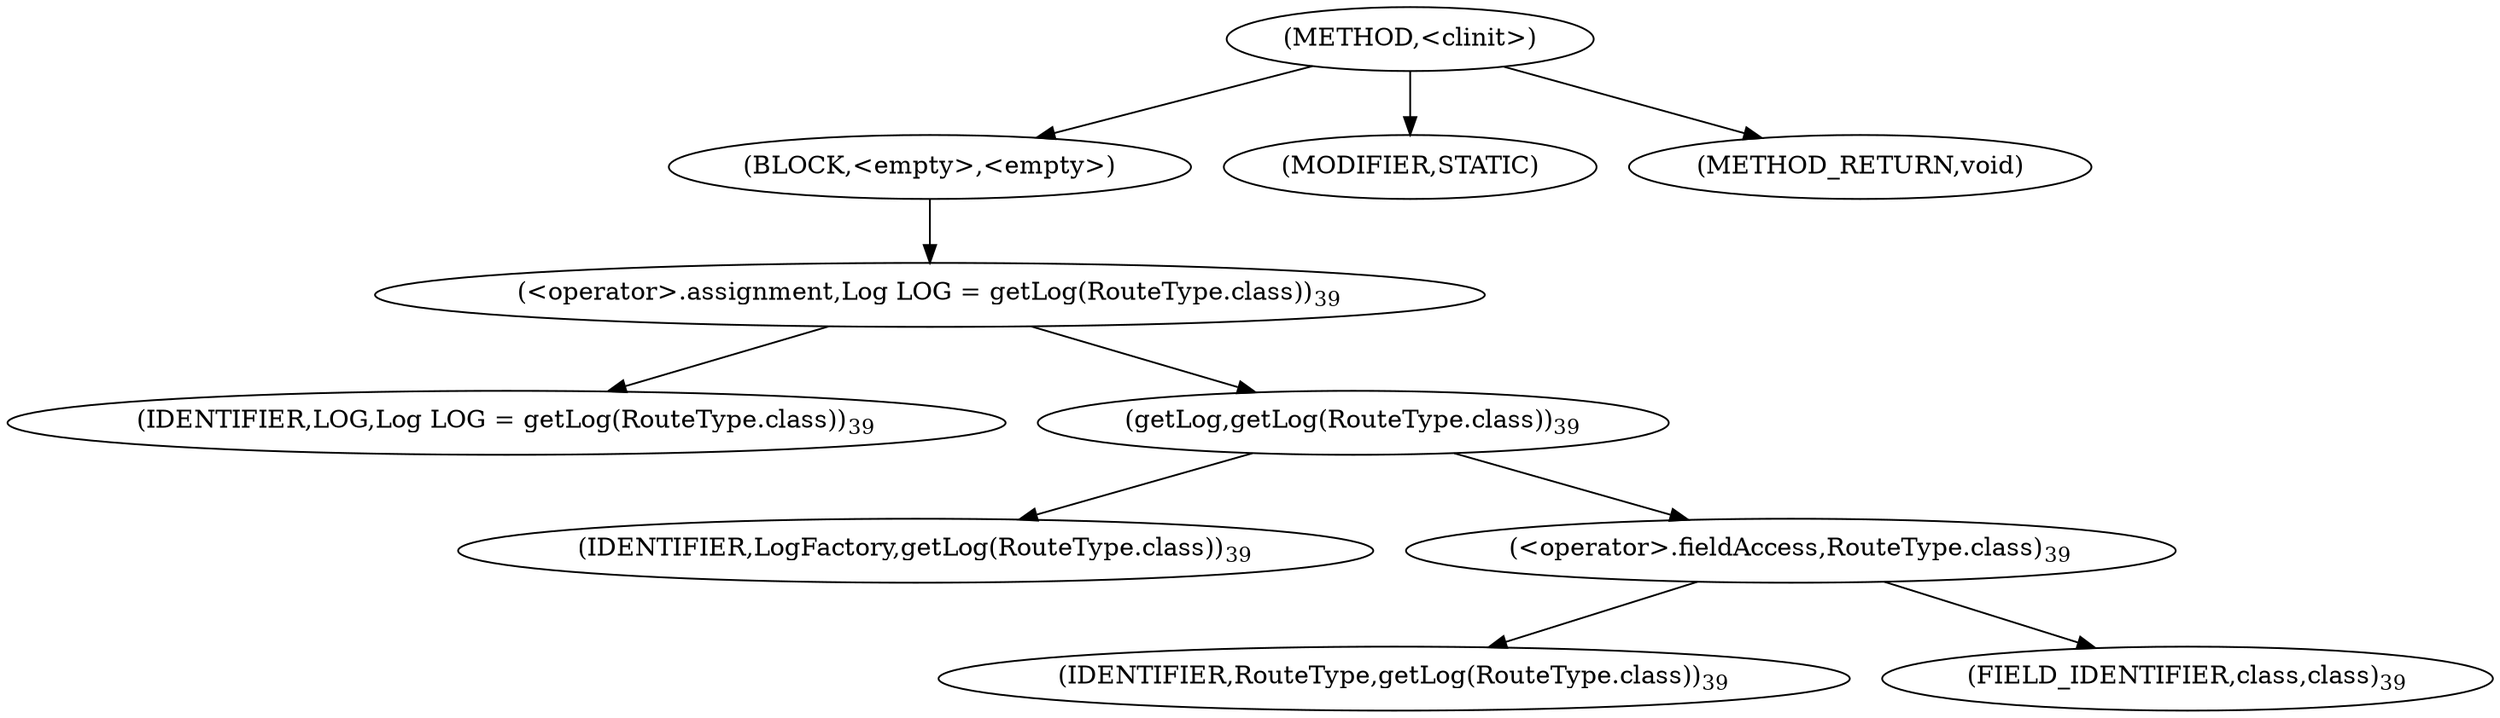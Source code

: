 digraph "&lt;clinit&gt;" {  
"535" [label = <(METHOD,&lt;clinit&gt;)> ]
"536" [label = <(BLOCK,&lt;empty&gt;,&lt;empty&gt;)> ]
"537" [label = <(&lt;operator&gt;.assignment,Log LOG = getLog(RouteType.class))<SUB>39</SUB>> ]
"538" [label = <(IDENTIFIER,LOG,Log LOG = getLog(RouteType.class))<SUB>39</SUB>> ]
"539" [label = <(getLog,getLog(RouteType.class))<SUB>39</SUB>> ]
"540" [label = <(IDENTIFIER,LogFactory,getLog(RouteType.class))<SUB>39</SUB>> ]
"541" [label = <(&lt;operator&gt;.fieldAccess,RouteType.class)<SUB>39</SUB>> ]
"542" [label = <(IDENTIFIER,RouteType,getLog(RouteType.class))<SUB>39</SUB>> ]
"543" [label = <(FIELD_IDENTIFIER,class,class)<SUB>39</SUB>> ]
"544" [label = <(MODIFIER,STATIC)> ]
"545" [label = <(METHOD_RETURN,void)> ]
  "535" -> "536" 
  "535" -> "544" 
  "535" -> "545" 
  "536" -> "537" 
  "537" -> "538" 
  "537" -> "539" 
  "539" -> "540" 
  "539" -> "541" 
  "541" -> "542" 
  "541" -> "543" 
}
